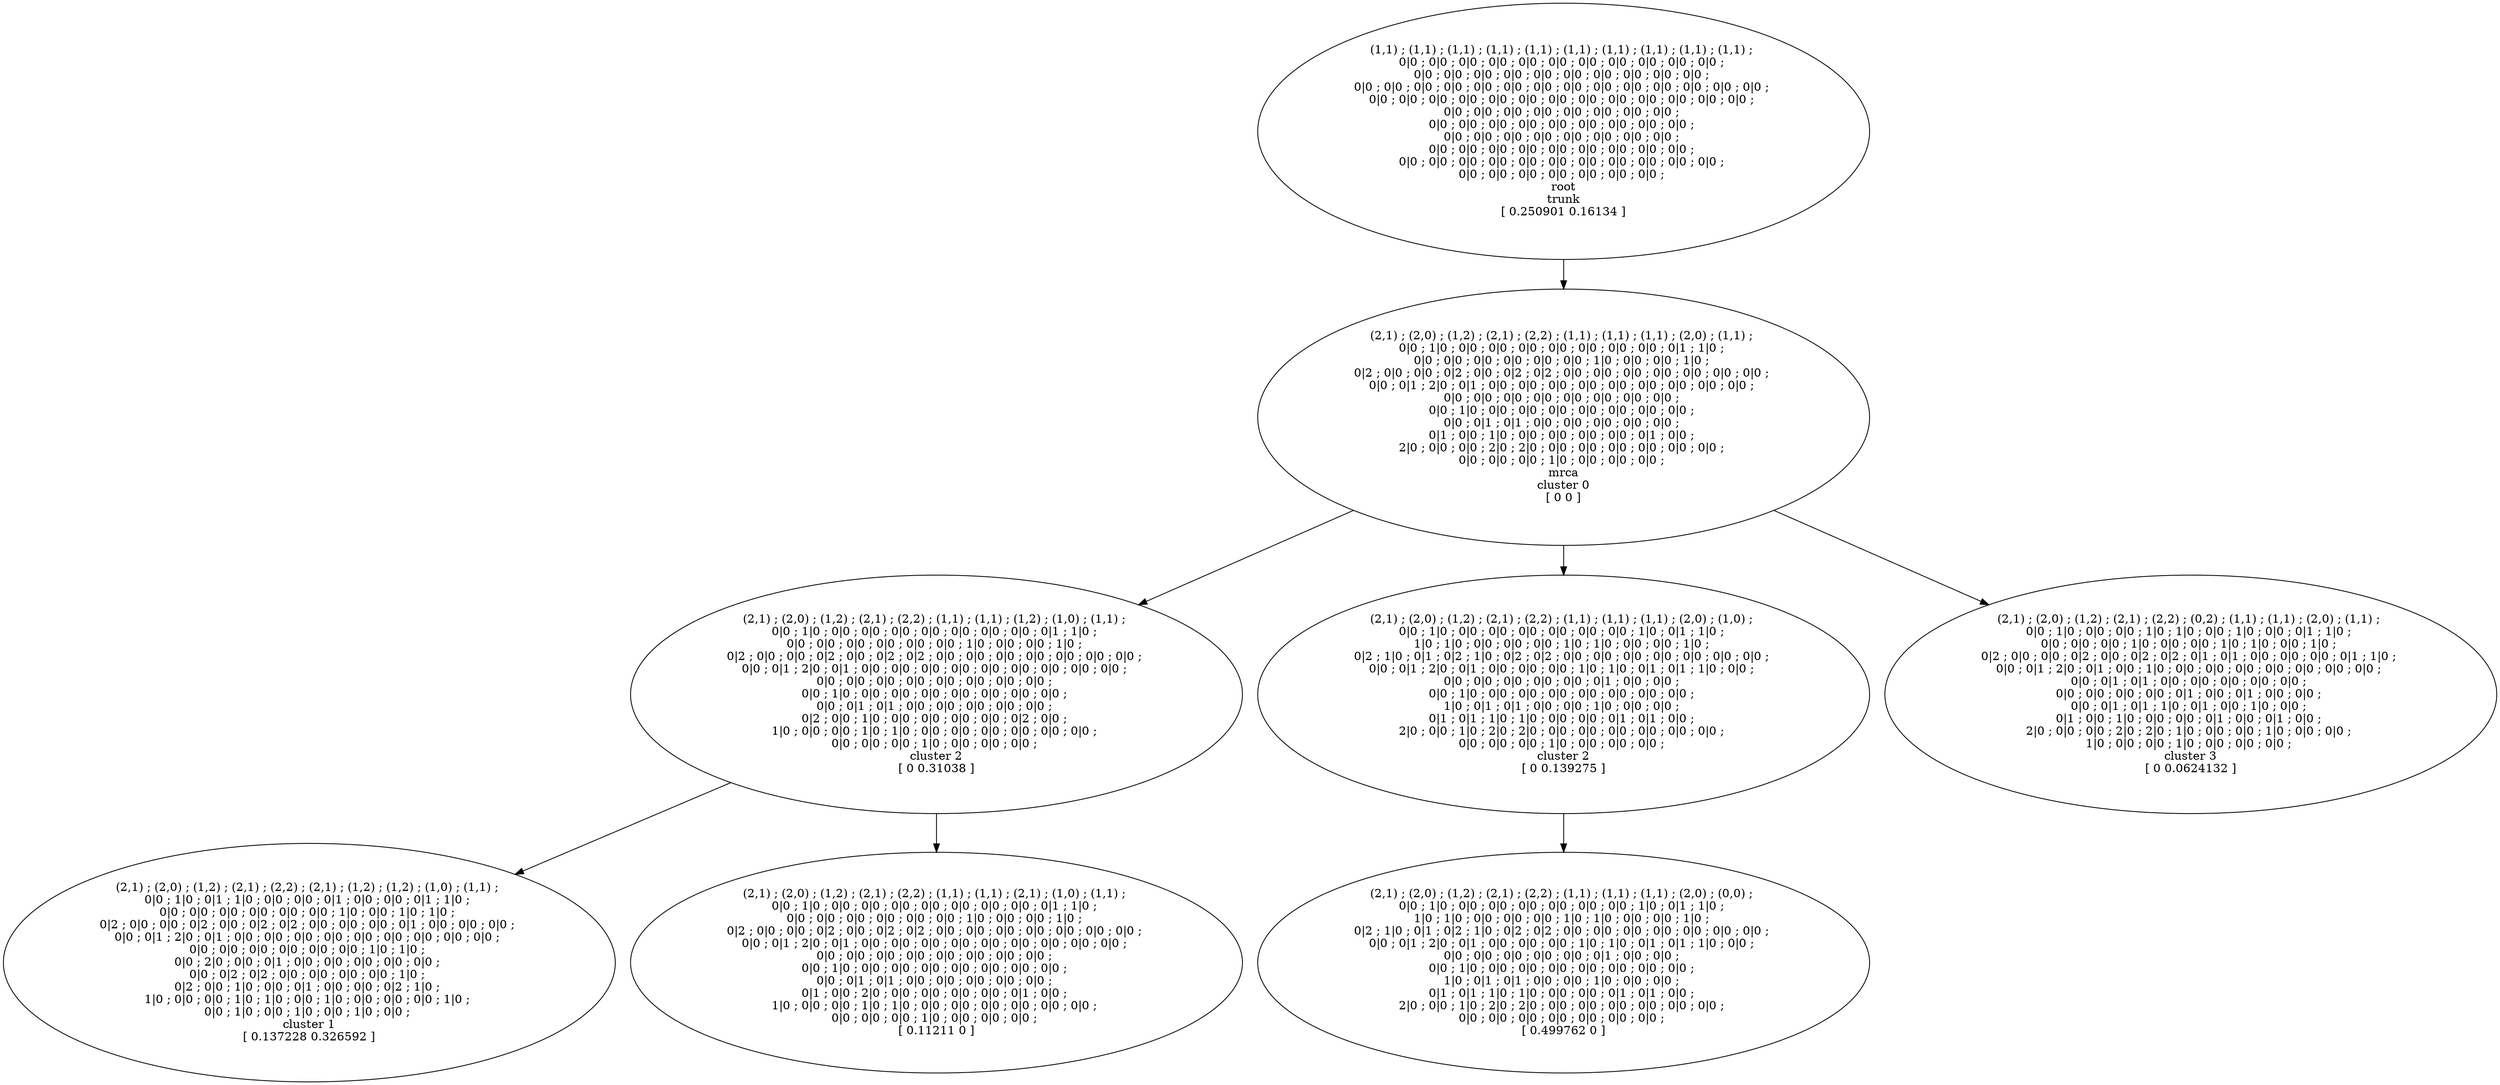 digraph T {
	17 [label="(2,1) ; (2,0) ; (1,2) ; (2,1) ; (2,2) ; (2,1) ; (1,2) ; (1,2) ; (1,0) ; (1,1) ; \n0|0 ; 1|0 ; 0|1 ; 1|0 ; 0|0 ; 0|0 ; 0|1 ; 0|0 ; 0|0 ; 0|1 ; 1|0 ; \n0|0 ; 0|0 ; 0|0 ; 0|0 ; 0|0 ; 0|0 ; 1|0 ; 0|0 ; 1|0 ; 1|0 ; \n0|2 ; 0|0 ; 0|0 ; 0|2 ; 0|0 ; 0|2 ; 0|2 ; 0|0 ; 0|0 ; 0|0 ; 0|1 ; 0|0 ; 0|0 ; 0|0 ; \n0|0 ; 0|1 ; 2|0 ; 0|1 ; 0|0 ; 0|0 ; 0|0 ; 0|0 ; 0|0 ; 0|0 ; 0|0 ; 0|0 ; 0|0 ; \n0|0 ; 0|0 ; 0|0 ; 0|0 ; 0|0 ; 0|0 ; 1|0 ; 1|0 ; \n0|0 ; 2|0 ; 0|0 ; 0|1 ; 0|0 ; 0|0 ; 0|0 ; 0|0 ; 0|0 ; \n0|0 ; 0|2 ; 0|2 ; 0|0 ; 0|0 ; 0|0 ; 0|0 ; 1|0 ; \n0|2 ; 0|0 ; 1|0 ; 0|0 ; 0|1 ; 0|0 ; 0|0 ; 0|2 ; 1|0 ; \n1|0 ; 0|0 ; 0|0 ; 1|0 ; 1|0 ; 0|0 ; 1|0 ; 0|0 ; 0|0 ; 0|0 ; 1|0 ; \n0|0 ; 1|0 ; 0|0 ; 1|0 ; 0|0 ; 1|0 ; 0|0 ; \ncluster 1\n[ 0.137228 0.326592 ]"]
	15 [label="(2,1) ; (2,0) ; (1,2) ; (2,1) ; (2,2) ; (1,1) ; (1,1) ; (2,1) ; (1,0) ; (1,1) ; \n0|0 ; 1|0 ; 0|0 ; 0|0 ; 0|0 ; 0|0 ; 0|0 ; 0|0 ; 0|0 ; 0|1 ; 1|0 ; \n0|0 ; 0|0 ; 0|0 ; 0|0 ; 0|0 ; 0|0 ; 1|0 ; 0|0 ; 0|0 ; 1|0 ; \n0|2 ; 0|0 ; 0|0 ; 0|2 ; 0|0 ; 0|2 ; 0|2 ; 0|0 ; 0|0 ; 0|0 ; 0|0 ; 0|0 ; 0|0 ; 0|0 ; \n0|0 ; 0|1 ; 2|0 ; 0|1 ; 0|0 ; 0|0 ; 0|0 ; 0|0 ; 0|0 ; 0|0 ; 0|0 ; 0|0 ; 0|0 ; \n0|0 ; 0|0 ; 0|0 ; 0|0 ; 0|0 ; 0|0 ; 0|0 ; 0|0 ; \n0|0 ; 1|0 ; 0|0 ; 0|0 ; 0|0 ; 0|0 ; 0|0 ; 0|0 ; 0|0 ; \n0|0 ; 0|1 ; 0|1 ; 0|0 ; 0|0 ; 0|0 ; 0|0 ; 0|0 ; \n0|1 ; 0|0 ; 2|0 ; 0|0 ; 0|0 ; 0|0 ; 0|0 ; 0|1 ; 0|0 ; \n1|0 ; 0|0 ; 0|0 ; 1|0 ; 1|0 ; 0|0 ; 0|0 ; 0|0 ; 0|0 ; 0|0 ; 0|0 ; \n0|0 ; 0|0 ; 0|0 ; 1|0 ; 0|0 ; 0|0 ; 0|0 ; \n[ 0.11211 0 ]"]
	14 [label="(2,1) ; (2,0) ; (1,2) ; (2,1) ; (2,2) ; (1,1) ; (1,1) ; (1,2) ; (1,0) ; (1,1) ; \n0|0 ; 1|0 ; 0|0 ; 0|0 ; 0|0 ; 0|0 ; 0|0 ; 0|0 ; 0|0 ; 0|1 ; 1|0 ; \n0|0 ; 0|0 ; 0|0 ; 0|0 ; 0|0 ; 0|0 ; 1|0 ; 0|0 ; 0|0 ; 1|0 ; \n0|2 ; 0|0 ; 0|0 ; 0|2 ; 0|0 ; 0|2 ; 0|2 ; 0|0 ; 0|0 ; 0|0 ; 0|0 ; 0|0 ; 0|0 ; 0|0 ; \n0|0 ; 0|1 ; 2|0 ; 0|1 ; 0|0 ; 0|0 ; 0|0 ; 0|0 ; 0|0 ; 0|0 ; 0|0 ; 0|0 ; 0|0 ; \n0|0 ; 0|0 ; 0|0 ; 0|0 ; 0|0 ; 0|0 ; 0|0 ; 0|0 ; \n0|0 ; 1|0 ; 0|0 ; 0|0 ; 0|0 ; 0|0 ; 0|0 ; 0|0 ; 0|0 ; \n0|0 ; 0|1 ; 0|1 ; 0|0 ; 0|0 ; 0|0 ; 0|0 ; 0|0 ; \n0|2 ; 0|0 ; 1|0 ; 0|0 ; 0|0 ; 0|0 ; 0|0 ; 0|2 ; 0|0 ; \n1|0 ; 0|0 ; 0|0 ; 1|0 ; 1|0 ; 0|0 ; 0|0 ; 0|0 ; 0|0 ; 0|0 ; 0|0 ; \n0|0 ; 0|0 ; 0|0 ; 1|0 ; 0|0 ; 0|0 ; 0|0 ; \ncluster 2\n[ 0 0.31038 ]"]
	13 [label="(2,1) ; (2,0) ; (1,2) ; (2,1) ; (2,2) ; (1,1) ; (1,1) ; (1,1) ; (2,0) ; (1,1) ; \n0|0 ; 1|0 ; 0|0 ; 0|0 ; 0|0 ; 0|0 ; 0|0 ; 0|0 ; 0|0 ; 0|1 ; 1|0 ; \n0|0 ; 0|0 ; 0|0 ; 0|0 ; 0|0 ; 0|0 ; 1|0 ; 0|0 ; 0|0 ; 1|0 ; \n0|2 ; 0|0 ; 0|0 ; 0|2 ; 0|0 ; 0|2 ; 0|2 ; 0|0 ; 0|0 ; 0|0 ; 0|0 ; 0|0 ; 0|0 ; 0|0 ; \n0|0 ; 0|1 ; 2|0 ; 0|1 ; 0|0 ; 0|0 ; 0|0 ; 0|0 ; 0|0 ; 0|0 ; 0|0 ; 0|0 ; 0|0 ; \n0|0 ; 0|0 ; 0|0 ; 0|0 ; 0|0 ; 0|0 ; 0|0 ; 0|0 ; \n0|0 ; 1|0 ; 0|0 ; 0|0 ; 0|0 ; 0|0 ; 0|0 ; 0|0 ; 0|0 ; \n0|0 ; 0|1 ; 0|1 ; 0|0 ; 0|0 ; 0|0 ; 0|0 ; 0|0 ; \n0|1 ; 0|0 ; 1|0 ; 0|0 ; 0|0 ; 0|0 ; 0|0 ; 0|1 ; 0|0 ; \n2|0 ; 0|0 ; 0|0 ; 2|0 ; 2|0 ; 0|0 ; 0|0 ; 0|0 ; 0|0 ; 0|0 ; 0|0 ; \n0|0 ; 0|0 ; 0|0 ; 1|0 ; 0|0 ; 0|0 ; 0|0 ; \nmrca\ncluster 0\n[ 0 0 ]"]
	12 [label="(2,1) ; (2,0) ; (1,2) ; (2,1) ; (2,2) ; (1,1) ; (1,1) ; (1,1) ; (2,0) ; (1,0) ; \n0|0 ; 1|0 ; 0|0 ; 0|0 ; 0|0 ; 0|0 ; 0|0 ; 0|0 ; 1|0 ; 0|1 ; 1|0 ; \n1|0 ; 1|0 ; 0|0 ; 0|0 ; 0|0 ; 1|0 ; 1|0 ; 0|0 ; 0|0 ; 1|0 ; \n0|2 ; 1|0 ; 0|1 ; 0|2 ; 1|0 ; 0|2 ; 0|2 ; 0|0 ; 0|0 ; 0|0 ; 0|0 ; 0|0 ; 0|0 ; 0|0 ; \n0|0 ; 0|1 ; 2|0 ; 0|1 ; 0|0 ; 0|0 ; 0|0 ; 1|0 ; 1|0 ; 0|1 ; 0|1 ; 1|0 ; 0|0 ; \n0|0 ; 0|0 ; 0|0 ; 0|0 ; 0|0 ; 0|1 ; 0|0 ; 0|0 ; \n0|0 ; 1|0 ; 0|0 ; 0|0 ; 0|0 ; 0|0 ; 0|0 ; 0|0 ; 0|0 ; \n1|0 ; 0|1 ; 0|1 ; 0|0 ; 0|0 ; 1|0 ; 0|0 ; 0|0 ; \n0|1 ; 0|1 ; 1|0 ; 1|0 ; 0|0 ; 0|0 ; 0|1 ; 0|1 ; 0|0 ; \n2|0 ; 0|0 ; 1|0 ; 2|0 ; 2|0 ; 0|0 ; 0|0 ; 0|0 ; 0|0 ; 0|0 ; 0|0 ; \n0|0 ; 0|0 ; 0|0 ; 1|0 ; 0|0 ; 0|0 ; 0|0 ; \ncluster 2\n[ 0 0.139275 ]"]
	11 [label="(2,1) ; (2,0) ; (1,2) ; (2,1) ; (2,2) ; (1,1) ; (1,1) ; (1,1) ; (2,0) ; (0,0) ; \n0|0 ; 1|0 ; 0|0 ; 0|0 ; 0|0 ; 0|0 ; 0|0 ; 0|0 ; 1|0 ; 0|1 ; 1|0 ; \n1|0 ; 1|0 ; 0|0 ; 0|0 ; 0|0 ; 1|0 ; 1|0 ; 0|0 ; 0|0 ; 1|0 ; \n0|2 ; 1|0 ; 0|1 ; 0|2 ; 1|0 ; 0|2 ; 0|2 ; 0|0 ; 0|0 ; 0|0 ; 0|0 ; 0|0 ; 0|0 ; 0|0 ; \n0|0 ; 0|1 ; 2|0 ; 0|1 ; 0|0 ; 0|0 ; 0|0 ; 1|0 ; 1|0 ; 0|1 ; 0|1 ; 1|0 ; 0|0 ; \n0|0 ; 0|0 ; 0|0 ; 0|0 ; 0|0 ; 0|1 ; 0|0 ; 0|0 ; \n0|0 ; 1|0 ; 0|0 ; 0|0 ; 0|0 ; 0|0 ; 0|0 ; 0|0 ; 0|0 ; \n1|0 ; 0|1 ; 0|1 ; 0|0 ; 0|0 ; 1|0 ; 0|0 ; 0|0 ; \n0|1 ; 0|1 ; 1|0 ; 1|0 ; 0|0 ; 0|0 ; 0|1 ; 0|1 ; 0|0 ; \n2|0 ; 0|0 ; 1|0 ; 2|0 ; 2|0 ; 0|0 ; 0|0 ; 0|0 ; 0|0 ; 0|0 ; 0|0 ; \n0|0 ; 0|0 ; 0|0 ; 0|0 ; 0|0 ; 0|0 ; 0|0 ; \n[ 0.499762 0 ]"]
	7 [label="(2,1) ; (2,0) ; (1,2) ; (2,1) ; (2,2) ; (0,2) ; (1,1) ; (1,1) ; (2,0) ; (1,1) ; \n0|0 ; 1|0 ; 0|0 ; 0|0 ; 1|0 ; 1|0 ; 0|0 ; 1|0 ; 0|0 ; 0|1 ; 1|0 ; \n0|0 ; 0|0 ; 0|0 ; 1|0 ; 0|0 ; 0|0 ; 1|0 ; 1|0 ; 0|0 ; 1|0 ; \n0|2 ; 0|0 ; 0|0 ; 0|2 ; 0|0 ; 0|2 ; 0|2 ; 0|1 ; 0|1 ; 0|0 ; 0|0 ; 0|0 ; 0|1 ; 1|0 ; \n0|0 ; 0|1 ; 2|0 ; 0|1 ; 0|0 ; 1|0 ; 0|0 ; 0|0 ; 0|0 ; 0|0 ; 0|0 ; 0|0 ; 0|0 ; \n0|0 ; 0|1 ; 0|1 ; 0|0 ; 0|0 ; 0|0 ; 0|0 ; 0|0 ; \n0|0 ; 0|0 ; 0|0 ; 0|0 ; 0|1 ; 0|0 ; 0|1 ; 0|0 ; 0|0 ; \n0|0 ; 0|1 ; 0|1 ; 1|0 ; 0|1 ; 0|0 ; 1|0 ; 0|0 ; \n0|1 ; 0|0 ; 1|0 ; 0|0 ; 0|0 ; 0|1 ; 0|0 ; 0|1 ; 0|0 ; \n2|0 ; 0|0 ; 0|0 ; 2|0 ; 2|0 ; 1|0 ; 0|0 ; 0|0 ; 1|0 ; 0|0 ; 0|0 ; \n1|0 ; 0|0 ; 0|0 ; 1|0 ; 0|0 ; 0|0 ; 0|0 ; \ncluster 3\n[ 0 0.0624132 ]"]
	1 [label="(1,1) ; (1,1) ; (1,1) ; (1,1) ; (1,1) ; (1,1) ; (1,1) ; (1,1) ; (1,1) ; (1,1) ; \n0|0 ; 0|0 ; 0|0 ; 0|0 ; 0|0 ; 0|0 ; 0|0 ; 0|0 ; 0|0 ; 0|0 ; 0|0 ; \n0|0 ; 0|0 ; 0|0 ; 0|0 ; 0|0 ; 0|0 ; 0|0 ; 0|0 ; 0|0 ; 0|0 ; \n0|0 ; 0|0 ; 0|0 ; 0|0 ; 0|0 ; 0|0 ; 0|0 ; 0|0 ; 0|0 ; 0|0 ; 0|0 ; 0|0 ; 0|0 ; 0|0 ; \n0|0 ; 0|0 ; 0|0 ; 0|0 ; 0|0 ; 0|0 ; 0|0 ; 0|0 ; 0|0 ; 0|0 ; 0|0 ; 0|0 ; 0|0 ; \n0|0 ; 0|0 ; 0|0 ; 0|0 ; 0|0 ; 0|0 ; 0|0 ; 0|0 ; \n0|0 ; 0|0 ; 0|0 ; 0|0 ; 0|0 ; 0|0 ; 0|0 ; 0|0 ; 0|0 ; \n0|0 ; 0|0 ; 0|0 ; 0|0 ; 0|0 ; 0|0 ; 0|0 ; 0|0 ; \n0|0 ; 0|0 ; 0|0 ; 0|0 ; 0|0 ; 0|0 ; 0|0 ; 0|0 ; 0|0 ; \n0|0 ; 0|0 ; 0|0 ; 0|0 ; 0|0 ; 0|0 ; 0|0 ; 0|0 ; 0|0 ; 0|0 ; 0|0 ; \n0|0 ; 0|0 ; 0|0 ; 0|0 ; 0|0 ; 0|0 ; 0|0 ; \nroot\ntrunk\n[ 0.250901 0.16134 ]"]
14 -> 17
14 -> 15
13 -> 14
13 -> 12
13 -> 7
12 -> 11
1 -> 13
}
